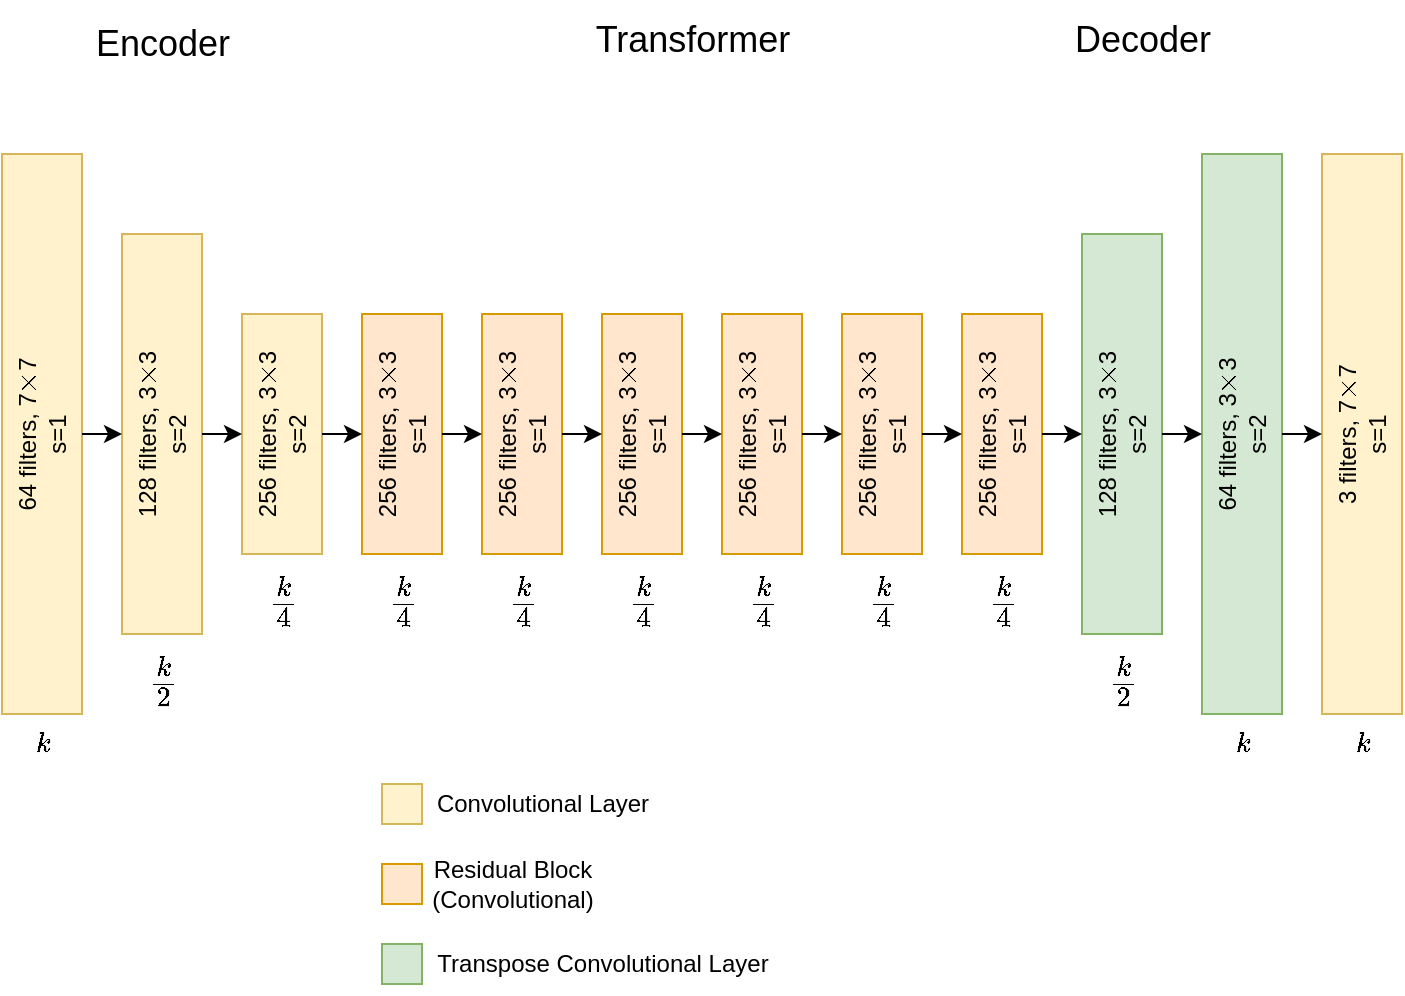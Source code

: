 <mxfile version="22.1.3" type="github">
  <diagram name="Page-1" id="YvsWlIr5kFeMnCdXH-4M">
    <mxGraphModel dx="2578" dy="925" grid="1" gridSize="10" guides="1" tooltips="1" connect="1" arrows="1" fold="1" page="1" pageScale="1" pageWidth="850" pageHeight="1100" math="1" shadow="0">
      <root>
        <mxCell id="0" />
        <mxCell id="1" parent="0" />
        <mxCell id="oD_eJIm5UnqlN1Q406x1-1" value="64 filters, 7\(\times\)7&lt;br&gt;s=1" style="rounded=0;whiteSpace=wrap;html=1;rotation=-90;fillColor=#fff2cc;strokeColor=#d6b656;" vertex="1" parent="1">
          <mxGeometry x="-340" y="480" width="280" height="40" as="geometry" />
        </mxCell>
        <mxCell id="oD_eJIm5UnqlN1Q406x1-9" value="128 filters, 3\(\times\)3&lt;br&gt;s=2" style="rounded=0;whiteSpace=wrap;html=1;rotation=-90;fillColor=#fff2cc;strokeColor=#d6b656;" vertex="1" parent="1">
          <mxGeometry x="-240" y="480" width="200" height="40" as="geometry" />
        </mxCell>
        <mxCell id="oD_eJIm5UnqlN1Q406x1-10" value="256 filters, 3\(\times\)3&lt;br&gt;s=2" style="rounded=0;whiteSpace=wrap;html=1;rotation=-90;fillColor=#fff2cc;strokeColor=#d6b656;" vertex="1" parent="1">
          <mxGeometry x="-140" y="480" width="120" height="40" as="geometry" />
        </mxCell>
        <mxCell id="oD_eJIm5UnqlN1Q406x1-11" value="256 filters, 3\(\times\)3&lt;br&gt;s=1" style="rounded=0;whiteSpace=wrap;html=1;rotation=-90;fillColor=#ffe6cc;strokeColor=#d79b00;" vertex="1" parent="1">
          <mxGeometry x="-80" y="480" width="120" height="40" as="geometry" />
        </mxCell>
        <mxCell id="oD_eJIm5UnqlN1Q406x1-12" value="256 filters, 3\(\times\)3&lt;br&gt;s=1" style="rounded=0;whiteSpace=wrap;html=1;rotation=-90;fillColor=#ffe6cc;strokeColor=#d79b00;" vertex="1" parent="1">
          <mxGeometry x="-20" y="480" width="120" height="40" as="geometry" />
        </mxCell>
        <mxCell id="oD_eJIm5UnqlN1Q406x1-13" value="256 filters, 3\(\times\)3&lt;br&gt;s=1" style="rounded=0;whiteSpace=wrap;html=1;rotation=-90;fillColor=#ffe6cc;strokeColor=#d79b00;" vertex="1" parent="1">
          <mxGeometry x="40" y="480" width="120" height="40" as="geometry" />
        </mxCell>
        <mxCell id="oD_eJIm5UnqlN1Q406x1-14" value="256 filters, 3\(\times\)3&lt;br&gt;s=1" style="rounded=0;whiteSpace=wrap;html=1;rotation=-90;fillColor=#ffe6cc;strokeColor=#d79b00;" vertex="1" parent="1">
          <mxGeometry x="100" y="480" width="120" height="40" as="geometry" />
        </mxCell>
        <mxCell id="oD_eJIm5UnqlN1Q406x1-15" value="256 filters, 3\(\times\)3&lt;br&gt;s=1" style="rounded=0;whiteSpace=wrap;html=1;rotation=-90;fillColor=#ffe6cc;strokeColor=#d79b00;" vertex="1" parent="1">
          <mxGeometry x="160" y="480" width="120" height="40" as="geometry" />
        </mxCell>
        <mxCell id="oD_eJIm5UnqlN1Q406x1-16" value="256 filters, 3\(\times\)3&lt;br&gt;s=1" style="rounded=0;whiteSpace=wrap;html=1;rotation=-90;fillColor=#ffe6cc;strokeColor=#d79b00;" vertex="1" parent="1">
          <mxGeometry x="220" y="480" width="120" height="40" as="geometry" />
        </mxCell>
        <mxCell id="oD_eJIm5UnqlN1Q406x1-17" value="128 filters, 3\(\times\)3&lt;br&gt;s=2" style="rounded=0;whiteSpace=wrap;html=1;rotation=-90;fillColor=#d5e8d4;strokeColor=#82b366;" vertex="1" parent="1">
          <mxGeometry x="240" y="480" width="200" height="40" as="geometry" />
        </mxCell>
        <mxCell id="oD_eJIm5UnqlN1Q406x1-19" value="64 filters, 3\(\times\)3&lt;br&gt;s=2" style="rounded=0;whiteSpace=wrap;html=1;rotation=-90;fillColor=#d5e8d4;strokeColor=#82b366;" vertex="1" parent="1">
          <mxGeometry x="260" y="480" width="280" height="40" as="geometry" />
        </mxCell>
        <mxCell id="oD_eJIm5UnqlN1Q406x1-20" value="3 filters, 7\(\times\)7&lt;br&gt;s=1" style="rounded=0;whiteSpace=wrap;html=1;rotation=-90;fillColor=#fff2cc;strokeColor=#d6b656;" vertex="1" parent="1">
          <mxGeometry x="320" y="480" width="280" height="40" as="geometry" />
        </mxCell>
        <mxCell id="oD_eJIm5UnqlN1Q406x1-21" value="`k`" style="text;html=1;align=center;verticalAlign=middle;resizable=0;points=[];autosize=1;strokeColor=none;fillColor=none;" vertex="1" parent="1">
          <mxGeometry x="-220" y="640" width="40" height="30" as="geometry" />
        </mxCell>
        <mxCell id="oD_eJIm5UnqlN1Q406x1-22" value="\(\cfrac{k}{2}\)" style="text;html=1;align=center;verticalAlign=middle;resizable=0;points=[];autosize=1;strokeColor=none;fillColor=none;" vertex="1" parent="1">
          <mxGeometry x="-190" y="610" width="100" height="30" as="geometry" />
        </mxCell>
        <mxCell id="oD_eJIm5UnqlN1Q406x1-23" value="\(\cfrac{k}{4}\)" style="text;html=1;align=center;verticalAlign=middle;resizable=0;points=[];autosize=1;strokeColor=none;fillColor=none;" vertex="1" parent="1">
          <mxGeometry x="-130" y="570" width="100" height="30" as="geometry" />
        </mxCell>
        <mxCell id="oD_eJIm5UnqlN1Q406x1-24" value="\(\cfrac{k}{4}\)" style="text;html=1;align=center;verticalAlign=middle;resizable=0;points=[];autosize=1;strokeColor=none;fillColor=none;" vertex="1" parent="1">
          <mxGeometry x="-70" y="570" width="100" height="30" as="geometry" />
        </mxCell>
        <mxCell id="oD_eJIm5UnqlN1Q406x1-25" value="\(\cfrac{k}{4}\)" style="text;html=1;align=center;verticalAlign=middle;resizable=0;points=[];autosize=1;strokeColor=none;fillColor=none;" vertex="1" parent="1">
          <mxGeometry x="-10" y="570" width="100" height="30" as="geometry" />
        </mxCell>
        <mxCell id="oD_eJIm5UnqlN1Q406x1-26" value="\(\cfrac{k}{4}\)" style="text;html=1;align=center;verticalAlign=middle;resizable=0;points=[];autosize=1;strokeColor=none;fillColor=none;" vertex="1" parent="1">
          <mxGeometry x="50" y="570" width="100" height="30" as="geometry" />
        </mxCell>
        <mxCell id="oD_eJIm5UnqlN1Q406x1-27" value="\(\cfrac{k}{4}\)" style="text;html=1;align=center;verticalAlign=middle;resizable=0;points=[];autosize=1;strokeColor=none;fillColor=none;" vertex="1" parent="1">
          <mxGeometry x="110" y="570" width="100" height="30" as="geometry" />
        </mxCell>
        <mxCell id="oD_eJIm5UnqlN1Q406x1-28" value="\(\cfrac{k}{4}\)" style="text;html=1;align=center;verticalAlign=middle;resizable=0;points=[];autosize=1;strokeColor=none;fillColor=none;" vertex="1" parent="1">
          <mxGeometry x="170" y="570" width="100" height="30" as="geometry" />
        </mxCell>
        <mxCell id="oD_eJIm5UnqlN1Q406x1-29" value="\(\cfrac{k}{4}\)" style="text;html=1;align=center;verticalAlign=middle;resizable=0;points=[];autosize=1;strokeColor=none;fillColor=none;" vertex="1" parent="1">
          <mxGeometry x="230" y="570" width="100" height="30" as="geometry" />
        </mxCell>
        <mxCell id="oD_eJIm5UnqlN1Q406x1-30" value="\(\cfrac{k}{2}\)" style="text;html=1;align=center;verticalAlign=middle;resizable=0;points=[];autosize=1;strokeColor=none;fillColor=none;" vertex="1" parent="1">
          <mxGeometry x="290" y="610" width="100" height="30" as="geometry" />
        </mxCell>
        <mxCell id="oD_eJIm5UnqlN1Q406x1-31" value="`k`" style="text;html=1;align=center;verticalAlign=middle;resizable=0;points=[];autosize=1;strokeColor=none;fillColor=none;" vertex="1" parent="1">
          <mxGeometry x="380" y="640" width="40" height="30" as="geometry" />
        </mxCell>
        <mxCell id="oD_eJIm5UnqlN1Q406x1-32" value="`k`" style="text;html=1;align=center;verticalAlign=middle;resizable=0;points=[];autosize=1;strokeColor=none;fillColor=none;" vertex="1" parent="1">
          <mxGeometry x="440" y="640" width="40" height="30" as="geometry" />
        </mxCell>
        <mxCell id="oD_eJIm5UnqlN1Q406x1-33" value="" style="endArrow=classic;html=1;rounded=0;" edge="1" parent="1" source="oD_eJIm5UnqlN1Q406x1-1" target="oD_eJIm5UnqlN1Q406x1-9">
          <mxGeometry width="50" height="50" relative="1" as="geometry">
            <mxPoint x="50" y="620" as="sourcePoint" />
            <mxPoint x="100" y="570" as="targetPoint" />
          </mxGeometry>
        </mxCell>
        <mxCell id="oD_eJIm5UnqlN1Q406x1-34" value="" style="endArrow=classic;html=1;rounded=0;exitX=0.5;exitY=1;exitDx=0;exitDy=0;" edge="1" parent="1" source="oD_eJIm5UnqlN1Q406x1-9" target="oD_eJIm5UnqlN1Q406x1-10">
          <mxGeometry width="50" height="50" relative="1" as="geometry">
            <mxPoint x="-170" y="510" as="sourcePoint" />
            <mxPoint x="-150" y="510" as="targetPoint" />
          </mxGeometry>
        </mxCell>
        <mxCell id="oD_eJIm5UnqlN1Q406x1-35" value="" style="endArrow=classic;html=1;rounded=0;exitX=0.5;exitY=1;exitDx=0;exitDy=0;entryX=0.5;entryY=0;entryDx=0;entryDy=0;" edge="1" parent="1" source="oD_eJIm5UnqlN1Q406x1-10" target="oD_eJIm5UnqlN1Q406x1-11">
          <mxGeometry width="50" height="50" relative="1" as="geometry">
            <mxPoint x="-160" y="520" as="sourcePoint" />
            <mxPoint x="-140" y="520" as="targetPoint" />
          </mxGeometry>
        </mxCell>
        <mxCell id="oD_eJIm5UnqlN1Q406x1-36" value="" style="endArrow=classic;html=1;rounded=0;entryX=0.5;entryY=0;entryDx=0;entryDy=0;exitX=0.5;exitY=1;exitDx=0;exitDy=0;" edge="1" parent="1" source="oD_eJIm5UnqlN1Q406x1-11" target="oD_eJIm5UnqlN1Q406x1-12">
          <mxGeometry width="50" height="50" relative="1" as="geometry">
            <mxPoint x="-150" y="530" as="sourcePoint" />
            <mxPoint x="-130" y="530" as="targetPoint" />
          </mxGeometry>
        </mxCell>
        <mxCell id="oD_eJIm5UnqlN1Q406x1-37" value="" style="endArrow=classic;html=1;rounded=0;entryX=0.5;entryY=0;entryDx=0;entryDy=0;exitX=0.5;exitY=1;exitDx=0;exitDy=0;" edge="1" parent="1" source="oD_eJIm5UnqlN1Q406x1-12" target="oD_eJIm5UnqlN1Q406x1-13">
          <mxGeometry width="50" height="50" relative="1" as="geometry">
            <mxPoint x="-140" y="540" as="sourcePoint" />
            <mxPoint x="-120" y="540" as="targetPoint" />
          </mxGeometry>
        </mxCell>
        <mxCell id="oD_eJIm5UnqlN1Q406x1-38" value="" style="endArrow=classic;html=1;rounded=0;exitX=0.5;exitY=1;exitDx=0;exitDy=0;entryX=0.5;entryY=0;entryDx=0;entryDy=0;" edge="1" parent="1" source="oD_eJIm5UnqlN1Q406x1-13" target="oD_eJIm5UnqlN1Q406x1-14">
          <mxGeometry width="50" height="50" relative="1" as="geometry">
            <mxPoint x="-130" y="550" as="sourcePoint" />
            <mxPoint x="-110" y="550" as="targetPoint" />
          </mxGeometry>
        </mxCell>
        <mxCell id="oD_eJIm5UnqlN1Q406x1-39" value="" style="endArrow=classic;html=1;rounded=0;exitX=0.5;exitY=1;exitDx=0;exitDy=0;entryX=0.5;entryY=0;entryDx=0;entryDy=0;" edge="1" parent="1" source="oD_eJIm5UnqlN1Q406x1-14" target="oD_eJIm5UnqlN1Q406x1-15">
          <mxGeometry width="50" height="50" relative="1" as="geometry">
            <mxPoint x="130" y="510" as="sourcePoint" />
            <mxPoint x="150" y="510" as="targetPoint" />
          </mxGeometry>
        </mxCell>
        <mxCell id="oD_eJIm5UnqlN1Q406x1-40" value="" style="endArrow=classic;html=1;rounded=0;exitX=0.5;exitY=1;exitDx=0;exitDy=0;entryX=0.5;entryY=0;entryDx=0;entryDy=0;" edge="1" parent="1" source="oD_eJIm5UnqlN1Q406x1-15" target="oD_eJIm5UnqlN1Q406x1-16">
          <mxGeometry width="50" height="50" relative="1" as="geometry">
            <mxPoint x="140" y="520" as="sourcePoint" />
            <mxPoint x="160" y="520" as="targetPoint" />
          </mxGeometry>
        </mxCell>
        <mxCell id="oD_eJIm5UnqlN1Q406x1-41" value="" style="endArrow=classic;html=1;rounded=0;exitX=0.5;exitY=1;exitDx=0;exitDy=0;entryX=0.5;entryY=0;entryDx=0;entryDy=0;" edge="1" parent="1" source="oD_eJIm5UnqlN1Q406x1-16" target="oD_eJIm5UnqlN1Q406x1-17">
          <mxGeometry width="50" height="50" relative="1" as="geometry">
            <mxPoint x="150" y="530" as="sourcePoint" />
            <mxPoint x="170" y="530" as="targetPoint" />
          </mxGeometry>
        </mxCell>
        <mxCell id="oD_eJIm5UnqlN1Q406x1-42" value="" style="endArrow=classic;html=1;rounded=0;exitX=0.5;exitY=1;exitDx=0;exitDy=0;entryX=0.5;entryY=0;entryDx=0;entryDy=0;" edge="1" parent="1" source="oD_eJIm5UnqlN1Q406x1-17" target="oD_eJIm5UnqlN1Q406x1-19">
          <mxGeometry width="50" height="50" relative="1" as="geometry">
            <mxPoint x="310" y="510" as="sourcePoint" />
            <mxPoint x="330" y="510" as="targetPoint" />
          </mxGeometry>
        </mxCell>
        <mxCell id="oD_eJIm5UnqlN1Q406x1-44" value="" style="endArrow=classic;html=1;rounded=0;exitX=0.5;exitY=1;exitDx=0;exitDy=0;entryX=0.5;entryY=0;entryDx=0;entryDy=0;" edge="1" parent="1" source="oD_eJIm5UnqlN1Q406x1-19" target="oD_eJIm5UnqlN1Q406x1-20">
          <mxGeometry width="50" height="50" relative="1" as="geometry">
            <mxPoint x="370" y="510" as="sourcePoint" />
            <mxPoint x="390" y="510" as="targetPoint" />
          </mxGeometry>
        </mxCell>
        <mxCell id="oD_eJIm5UnqlN1Q406x1-45" value="" style="rounded=0;whiteSpace=wrap;html=1;rotation=0;fillColor=#fff2cc;strokeColor=#d6b656;" vertex="1" parent="1">
          <mxGeometry x="-30" y="675" width="20" height="20" as="geometry" />
        </mxCell>
        <mxCell id="oD_eJIm5UnqlN1Q406x1-46" value="" style="rounded=0;whiteSpace=wrap;html=1;rotation=0;fillColor=#ffe6cc;strokeColor=#d79b00;" vertex="1" parent="1">
          <mxGeometry x="-30" y="715" width="20" height="20" as="geometry" />
        </mxCell>
        <mxCell id="oD_eJIm5UnqlN1Q406x1-47" value="" style="rounded=0;whiteSpace=wrap;html=1;rotation=0;fillColor=#d5e8d4;strokeColor=#82b366;" vertex="1" parent="1">
          <mxGeometry x="-30" y="755" width="20" height="20" as="geometry" />
        </mxCell>
        <mxCell id="oD_eJIm5UnqlN1Q406x1-48" value="Convolutional Layer" style="text;html=1;align=center;verticalAlign=middle;resizable=0;points=[];autosize=1;strokeColor=none;fillColor=none;" vertex="1" parent="1">
          <mxGeometry x="-15" y="670" width="130" height="30" as="geometry" />
        </mxCell>
        <mxCell id="oD_eJIm5UnqlN1Q406x1-49" value="Residual Block&lt;br&gt;(Convolutional)" style="text;html=1;align=center;verticalAlign=middle;resizable=0;points=[];autosize=1;strokeColor=none;fillColor=none;" vertex="1" parent="1">
          <mxGeometry x="-15" y="705" width="100" height="40" as="geometry" />
        </mxCell>
        <mxCell id="oD_eJIm5UnqlN1Q406x1-52" value="Transpose Convolutional Layer" style="text;html=1;align=center;verticalAlign=middle;resizable=0;points=[];autosize=1;strokeColor=none;fillColor=none;" vertex="1" parent="1">
          <mxGeometry x="-15" y="750" width="190" height="30" as="geometry" />
        </mxCell>
        <mxCell id="oD_eJIm5UnqlN1Q406x1-53" value="&lt;font style=&quot;font-size: 18px;&quot;&gt;Encoder&lt;/font&gt;" style="text;html=1;align=center;verticalAlign=middle;resizable=0;points=[];autosize=1;strokeColor=none;fillColor=none;" vertex="1" parent="1">
          <mxGeometry x="-185" y="285" width="90" height="40" as="geometry" />
        </mxCell>
        <mxCell id="oD_eJIm5UnqlN1Q406x1-54" value="&lt;font style=&quot;font-size: 18px;&quot;&gt;Transformer&lt;/font&gt;" style="text;html=1;align=center;verticalAlign=middle;resizable=0;points=[];autosize=1;strokeColor=none;fillColor=none;" vertex="1" parent="1">
          <mxGeometry x="65" y="283" width="120" height="40" as="geometry" />
        </mxCell>
        <mxCell id="oD_eJIm5UnqlN1Q406x1-55" value="&lt;font style=&quot;font-size: 18px;&quot;&gt;Decoder&lt;/font&gt;" style="text;html=1;align=center;verticalAlign=middle;resizable=0;points=[];autosize=1;strokeColor=none;fillColor=none;" vertex="1" parent="1">
          <mxGeometry x="305" y="283" width="90" height="40" as="geometry" />
        </mxCell>
      </root>
    </mxGraphModel>
  </diagram>
</mxfile>
